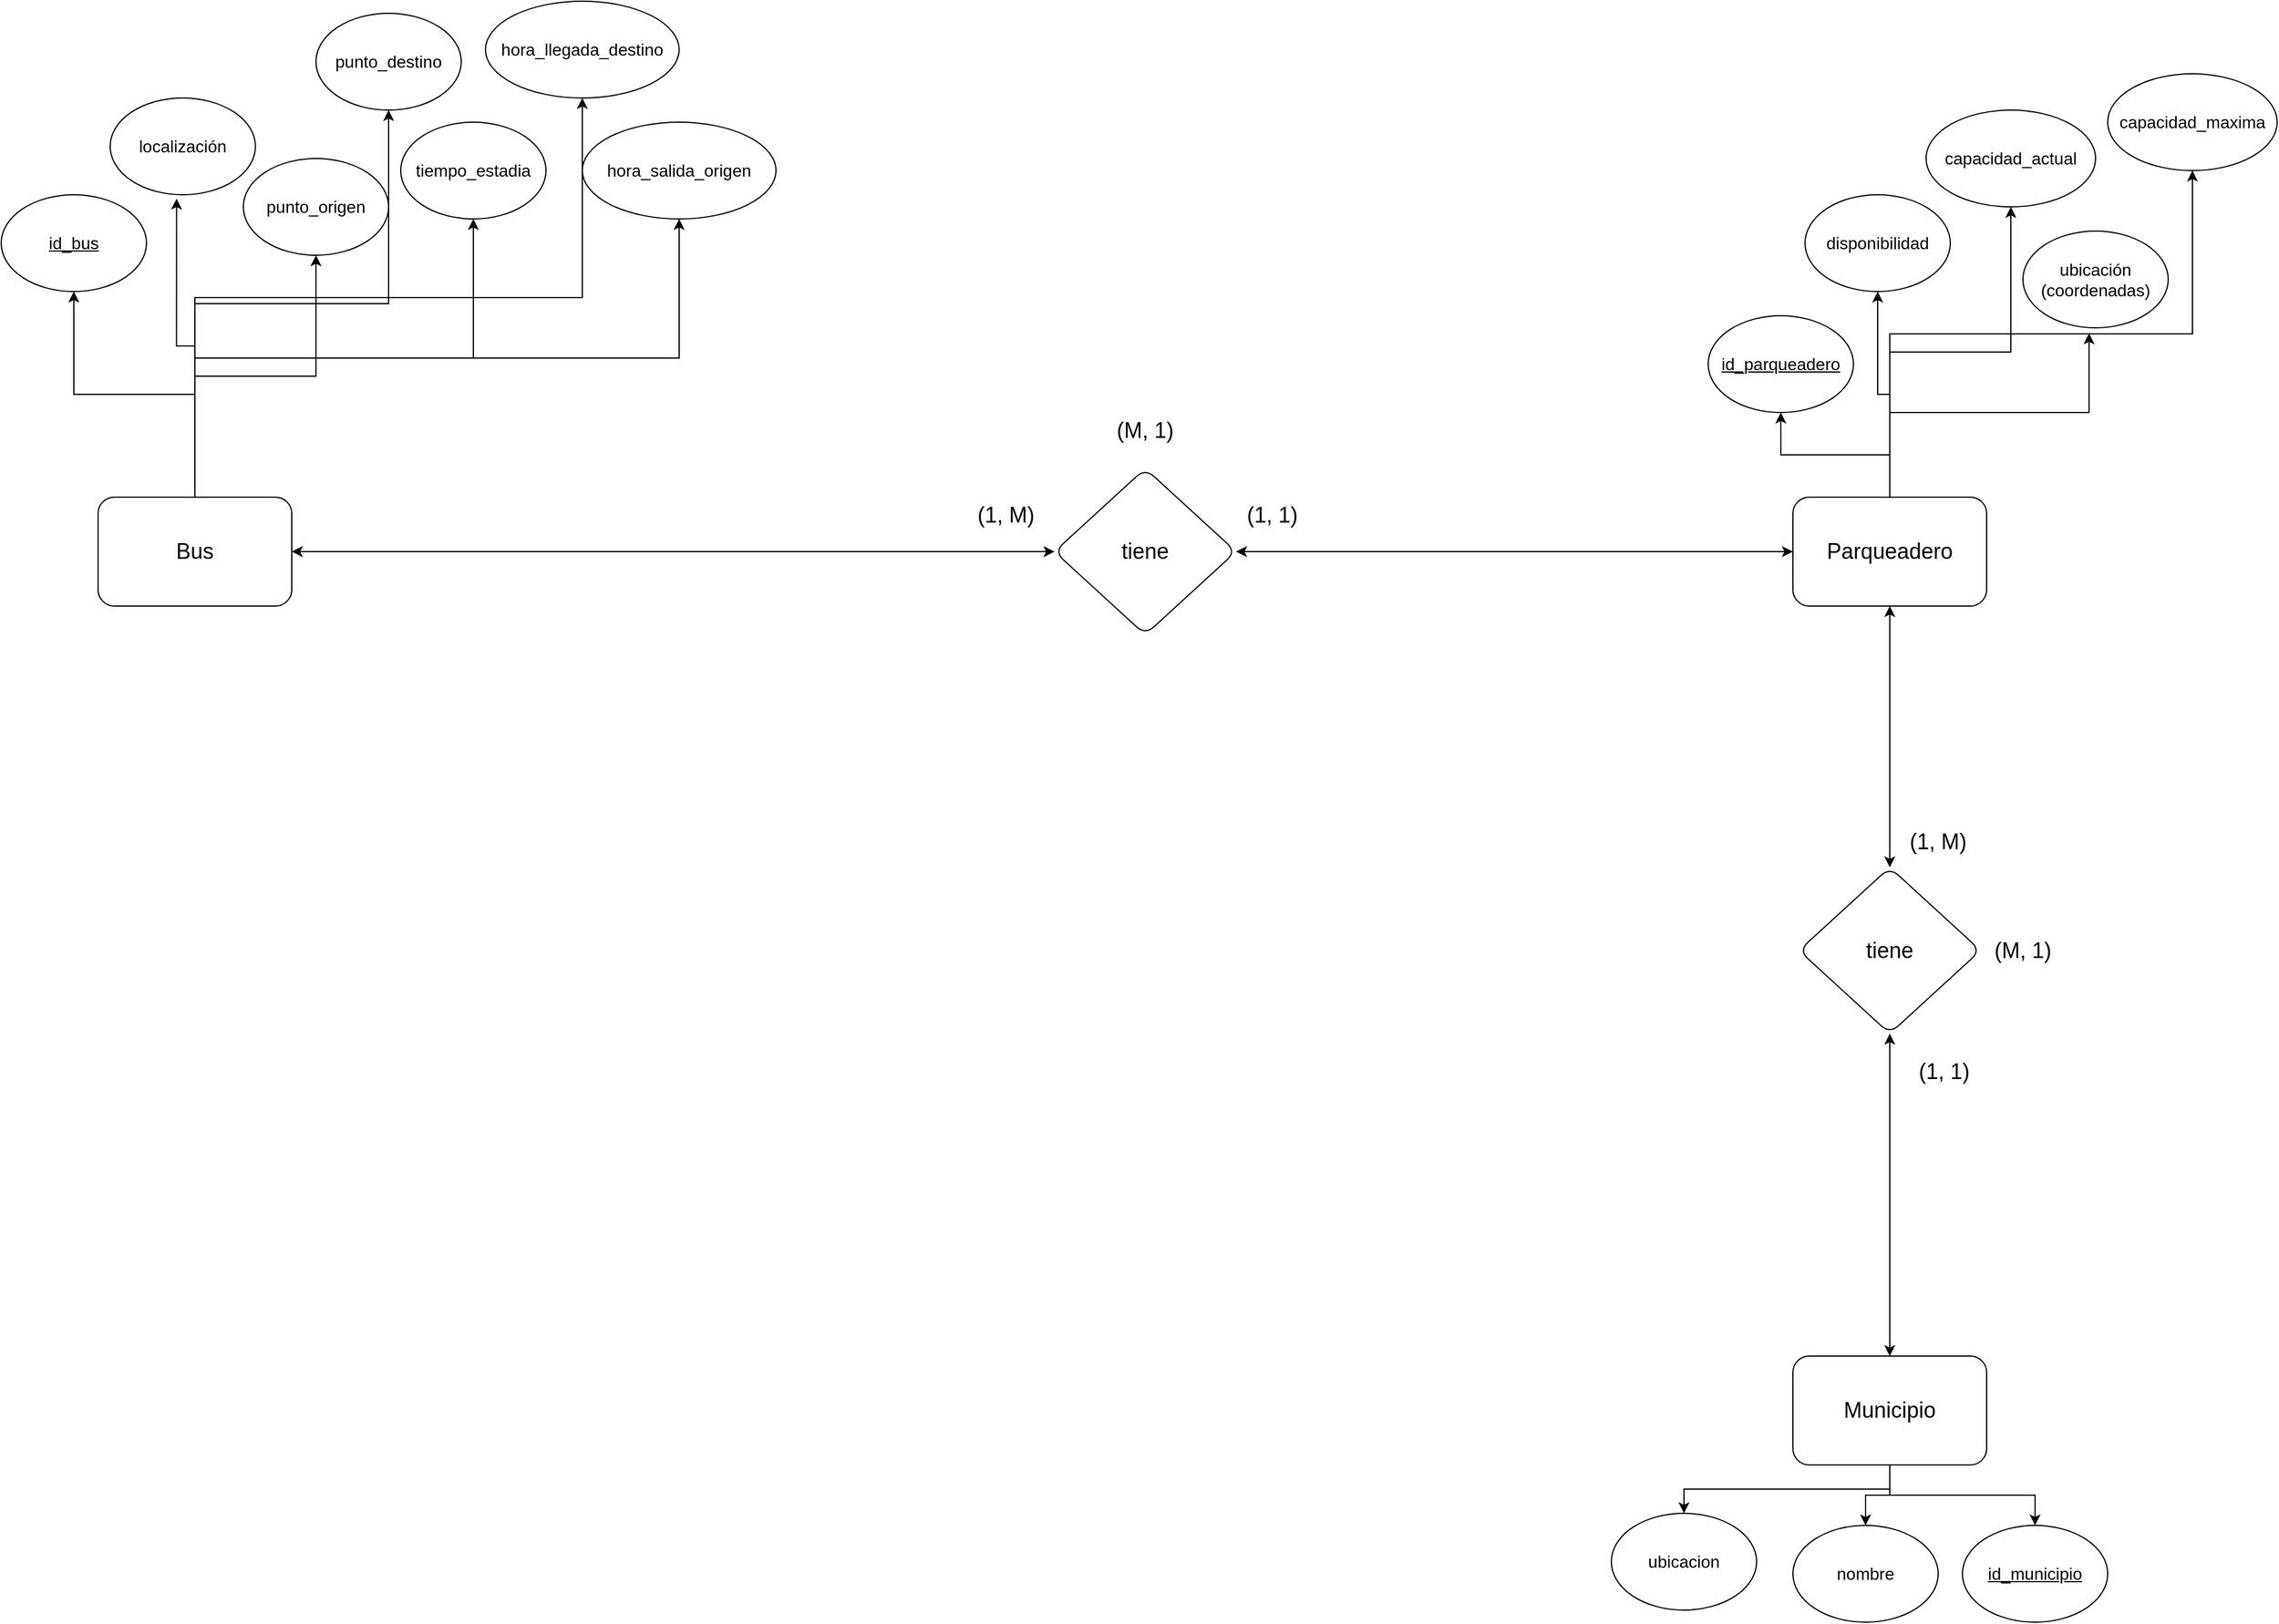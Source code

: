 <mxfile version="22.0.4" type="device" pages="4">
  <diagram name="Modelo Entidad Relacion" id="H5UBxe7YGN-URikZzslH">
    <mxGraphModel dx="1393" dy="2004" grid="1" gridSize="10" guides="1" tooltips="1" connect="1" arrows="1" fold="1" page="1" pageScale="1" pageWidth="827" pageHeight="1169" math="0" shadow="0">
      <root>
        <mxCell id="0" />
        <mxCell id="1" parent="0" />
        <mxCell id="_swcr8AUMg8byFnct4tK-3" style="edgeStyle=orthogonalEdgeStyle;rounded=0;orthogonalLoop=1;jettySize=auto;html=1;entryX=0.5;entryY=1;entryDx=0;entryDy=0;" parent="1" source="_swcr8AUMg8byFnct4tK-1" target="_swcr8AUMg8byFnct4tK-2" edge="1">
          <mxGeometry relative="1" as="geometry" />
        </mxCell>
        <mxCell id="_swcr8AUMg8byFnct4tK-13" style="edgeStyle=orthogonalEdgeStyle;rounded=0;orthogonalLoop=1;jettySize=auto;html=1;entryX=0.5;entryY=1;entryDx=0;entryDy=0;" parent="1" source="_swcr8AUMg8byFnct4tK-1" target="_swcr8AUMg8byFnct4tK-7" edge="1">
          <mxGeometry relative="1" as="geometry" />
        </mxCell>
        <mxCell id="_swcr8AUMg8byFnct4tK-14" style="edgeStyle=orthogonalEdgeStyle;rounded=0;orthogonalLoop=1;jettySize=auto;html=1;entryX=0.5;entryY=1;entryDx=0;entryDy=0;exitX=0.5;exitY=0;exitDx=0;exitDy=0;" parent="1" source="_swcr8AUMg8byFnct4tK-1" target="_swcr8AUMg8byFnct4tK-9" edge="1">
          <mxGeometry relative="1" as="geometry" />
        </mxCell>
        <mxCell id="_swcr8AUMg8byFnct4tK-18" style="edgeStyle=orthogonalEdgeStyle;rounded=0;orthogonalLoop=1;jettySize=auto;html=1;entryX=0.5;entryY=1;entryDx=0;entryDy=0;exitX=0.5;exitY=0;exitDx=0;exitDy=0;" parent="1" source="_swcr8AUMg8byFnct4tK-1" target="_swcr8AUMg8byFnct4tK-12" edge="1">
          <mxGeometry relative="1" as="geometry" />
        </mxCell>
        <mxCell id="_swcr8AUMg8byFnct4tK-19" style="edgeStyle=orthogonalEdgeStyle;rounded=0;orthogonalLoop=1;jettySize=auto;html=1;entryX=0.5;entryY=1;entryDx=0;entryDy=0;exitX=0.5;exitY=0;exitDx=0;exitDy=0;" parent="1" source="_swcr8AUMg8byFnct4tK-1" target="_swcr8AUMg8byFnct4tK-11" edge="1">
          <mxGeometry relative="1" as="geometry" />
        </mxCell>
        <mxCell id="_swcr8AUMg8byFnct4tK-20" style="edgeStyle=orthogonalEdgeStyle;rounded=0;orthogonalLoop=1;jettySize=auto;html=1;entryX=0.5;entryY=1;entryDx=0;entryDy=0;exitX=0.5;exitY=0;exitDx=0;exitDy=0;" parent="1" source="_swcr8AUMg8byFnct4tK-1" target="_swcr8AUMg8byFnct4tK-10" edge="1">
          <mxGeometry relative="1" as="geometry" />
        </mxCell>
        <mxCell id="_swcr8AUMg8byFnct4tK-22" value="" style="edgeStyle=orthogonalEdgeStyle;rounded=0;orthogonalLoop=1;jettySize=auto;html=1;startArrow=classic;startFill=1;" parent="1" source="_swcr8AUMg8byFnct4tK-1" target="_swcr8AUMg8byFnct4tK-21" edge="1">
          <mxGeometry relative="1" as="geometry" />
        </mxCell>
        <mxCell id="_swcr8AUMg8byFnct4tK-1" value="&lt;font style=&quot;font-size: 18px;&quot;&gt;Bus&lt;/font&gt;" style="rounded=1;whiteSpace=wrap;html=1;" parent="1" vertex="1">
          <mxGeometry x="80" y="210" width="160" height="90" as="geometry" />
        </mxCell>
        <mxCell id="_swcr8AUMg8byFnct4tK-2" value="&lt;font style=&quot;font-size: 14px;&quot;&gt;&lt;u&gt;id_bus&lt;/u&gt;&lt;/font&gt;" style="ellipse;whiteSpace=wrap;html=1;" parent="1" vertex="1">
          <mxGeometry y="-40" width="120" height="80" as="geometry" />
        </mxCell>
        <mxCell id="_swcr8AUMg8byFnct4tK-4" value="&lt;font style=&quot;font-size: 14px;&quot;&gt;localización&lt;/font&gt;" style="ellipse;whiteSpace=wrap;html=1;" parent="1" vertex="1">
          <mxGeometry x="90" y="-120" width="120" height="80" as="geometry" />
        </mxCell>
        <mxCell id="_swcr8AUMg8byFnct4tK-5" style="edgeStyle=orthogonalEdgeStyle;rounded=0;orthogonalLoop=1;jettySize=auto;html=1;entryX=0.457;entryY=1.04;entryDx=0;entryDy=0;entryPerimeter=0;" parent="1" source="_swcr8AUMg8byFnct4tK-1" target="_swcr8AUMg8byFnct4tK-4" edge="1">
          <mxGeometry relative="1" as="geometry" />
        </mxCell>
        <mxCell id="_swcr8AUMg8byFnct4tK-7" value="&lt;font style=&quot;font-size: 14px;&quot;&gt;punto_origen&lt;/font&gt;" style="ellipse;whiteSpace=wrap;html=1;" parent="1" vertex="1">
          <mxGeometry x="200" y="-70" width="120" height="80" as="geometry" />
        </mxCell>
        <mxCell id="_swcr8AUMg8byFnct4tK-9" value="&lt;font style=&quot;font-size: 14px;&quot;&gt;punto_destino&lt;/font&gt;" style="ellipse;whiteSpace=wrap;html=1;" parent="1" vertex="1">
          <mxGeometry x="260" y="-190" width="120" height="80" as="geometry" />
        </mxCell>
        <mxCell id="_swcr8AUMg8byFnct4tK-10" value="&lt;font style=&quot;font-size: 14px;&quot;&gt;hora_salida_origen&lt;/font&gt;" style="ellipse;whiteSpace=wrap;html=1;" parent="1" vertex="1">
          <mxGeometry x="480" y="-100" width="160" height="80" as="geometry" />
        </mxCell>
        <mxCell id="_swcr8AUMg8byFnct4tK-11" value="&lt;font style=&quot;font-size: 14px;&quot;&gt;hora_llegada_destino&lt;/font&gt;" style="ellipse;whiteSpace=wrap;html=1;" parent="1" vertex="1">
          <mxGeometry x="400" y="-200" width="160" height="80" as="geometry" />
        </mxCell>
        <mxCell id="_swcr8AUMg8byFnct4tK-12" value="&lt;font style=&quot;font-size: 14px;&quot;&gt;tiempo_estadia&lt;/font&gt;" style="ellipse;whiteSpace=wrap;html=1;" parent="1" vertex="1">
          <mxGeometry x="330" y="-100" width="120" height="80" as="geometry" />
        </mxCell>
        <mxCell id="_swcr8AUMg8byFnct4tK-21" value="&lt;font style=&quot;font-size: 18px;&quot;&gt;tiene&lt;/font&gt;" style="rhombus;whiteSpace=wrap;html=1;rounded=1;" parent="1" vertex="1">
          <mxGeometry x="870" y="186.25" width="150" height="137.5" as="geometry" />
        </mxCell>
        <mxCell id="_swcr8AUMg8byFnct4tK-28" style="edgeStyle=orthogonalEdgeStyle;rounded=0;orthogonalLoop=1;jettySize=auto;html=1;entryX=1;entryY=0.5;entryDx=0;entryDy=0;startArrow=classic;startFill=1;" parent="1" source="_swcr8AUMg8byFnct4tK-27" target="_swcr8AUMg8byFnct4tK-21" edge="1">
          <mxGeometry relative="1" as="geometry" />
        </mxCell>
        <mxCell id="_swcr8AUMg8byFnct4tK-38" style="edgeStyle=orthogonalEdgeStyle;rounded=0;orthogonalLoop=1;jettySize=auto;html=1;entryX=0.5;entryY=1;entryDx=0;entryDy=0;" parent="1" source="_swcr8AUMg8byFnct4tK-27" target="_swcr8AUMg8byFnct4tK-32" edge="1">
          <mxGeometry relative="1" as="geometry" />
        </mxCell>
        <mxCell id="_swcr8AUMg8byFnct4tK-39" style="edgeStyle=orthogonalEdgeStyle;rounded=0;orthogonalLoop=1;jettySize=auto;html=1;entryX=0.5;entryY=1;entryDx=0;entryDy=0;" parent="1" source="_swcr8AUMg8byFnct4tK-27" target="_swcr8AUMg8byFnct4tK-34" edge="1">
          <mxGeometry relative="1" as="geometry" />
        </mxCell>
        <mxCell id="_swcr8AUMg8byFnct4tK-41" style="edgeStyle=orthogonalEdgeStyle;rounded=0;orthogonalLoop=1;jettySize=auto;html=1;entryX=0.5;entryY=1;entryDx=0;entryDy=0;" parent="1" source="_swcr8AUMg8byFnct4tK-27" target="_swcr8AUMg8byFnct4tK-37" edge="1">
          <mxGeometry relative="1" as="geometry" />
        </mxCell>
        <mxCell id="_swcr8AUMg8byFnct4tK-42" style="edgeStyle=orthogonalEdgeStyle;rounded=0;orthogonalLoop=1;jettySize=auto;html=1;entryX=0.5;entryY=1;entryDx=0;entryDy=0;exitX=0.5;exitY=0;exitDx=0;exitDy=0;" parent="1" source="_swcr8AUMg8byFnct4tK-27" target="_swcr8AUMg8byFnct4tK-36" edge="1">
          <mxGeometry relative="1" as="geometry" />
        </mxCell>
        <mxCell id="_swcr8AUMg8byFnct4tK-51" style="edgeStyle=orthogonalEdgeStyle;rounded=0;orthogonalLoop=1;jettySize=auto;html=1;entryX=0.5;entryY=0;entryDx=0;entryDy=0;startArrow=classic;startFill=1;" parent="1" source="_swcr8AUMg8byFnct4tK-27" target="_swcr8AUMg8byFnct4tK-50" edge="1">
          <mxGeometry relative="1" as="geometry" />
        </mxCell>
        <mxCell id="_swcr8AUMg8byFnct4tK-27" value="&lt;font style=&quot;font-size: 18px;&quot;&gt;Parqueadero&lt;/font&gt;" style="rounded=1;whiteSpace=wrap;html=1;" parent="1" vertex="1">
          <mxGeometry x="1480" y="210" width="160" height="90" as="geometry" />
        </mxCell>
        <mxCell id="_swcr8AUMg8byFnct4tK-29" value="&lt;span style=&quot;font-size: 18px;&quot;&gt;(M, 1)&lt;/span&gt;" style="text;html=1;strokeColor=none;fillColor=none;align=center;verticalAlign=middle;whiteSpace=wrap;rounded=0;" parent="1" vertex="1">
          <mxGeometry x="915" y="140" width="60" height="30" as="geometry" />
        </mxCell>
        <mxCell id="_swcr8AUMg8byFnct4tK-30" value="&lt;span style=&quot;font-size: 18px;&quot;&gt;(1, M)&lt;/span&gt;" style="text;html=1;strokeColor=none;fillColor=none;align=center;verticalAlign=middle;whiteSpace=wrap;rounded=0;" parent="1" vertex="1">
          <mxGeometry x="800" y="210" width="60" height="30" as="geometry" />
        </mxCell>
        <mxCell id="_swcr8AUMg8byFnct4tK-31" value="&lt;font style=&quot;font-size: 18px;&quot;&gt;(1, 1)&lt;/font&gt;" style="text;html=1;strokeColor=none;fillColor=none;align=center;verticalAlign=middle;whiteSpace=wrap;rounded=0;" parent="1" vertex="1">
          <mxGeometry x="1020" y="210" width="60" height="30" as="geometry" />
        </mxCell>
        <mxCell id="_swcr8AUMg8byFnct4tK-32" value="&lt;font style=&quot;font-size: 14px;&quot;&gt;&lt;u&gt;id_parqueadero&lt;/u&gt;&lt;/font&gt;" style="ellipse;whiteSpace=wrap;html=1;" parent="1" vertex="1">
          <mxGeometry x="1410" y="60" width="120" height="80" as="geometry" />
        </mxCell>
        <mxCell id="_swcr8AUMg8byFnct4tK-33" value="&lt;font style=&quot;font-size: 14px;&quot;&gt;ubicación (coordenadas)&lt;/font&gt;" style="ellipse;whiteSpace=wrap;html=1;" parent="1" vertex="1">
          <mxGeometry x="1670" y="-10" width="120" height="80" as="geometry" />
        </mxCell>
        <mxCell id="_swcr8AUMg8byFnct4tK-34" value="&lt;font style=&quot;font-size: 14px;&quot;&gt;disponibilidad&lt;/font&gt;" style="ellipse;whiteSpace=wrap;html=1;" parent="1" vertex="1">
          <mxGeometry x="1490" y="-40" width="120" height="80" as="geometry" />
        </mxCell>
        <mxCell id="_swcr8AUMg8byFnct4tK-36" value="&lt;font style=&quot;font-size: 14px;&quot;&gt;capacidad_maxima&lt;/font&gt;" style="ellipse;whiteSpace=wrap;html=1;" parent="1" vertex="1">
          <mxGeometry x="1740" y="-140" width="140" height="80" as="geometry" />
        </mxCell>
        <mxCell id="_swcr8AUMg8byFnct4tK-37" value="&lt;font style=&quot;font-size: 14px;&quot;&gt;capacidad_actual&lt;/font&gt;" style="ellipse;whiteSpace=wrap;html=1;" parent="1" vertex="1">
          <mxGeometry x="1590" y="-110" width="140" height="80" as="geometry" />
        </mxCell>
        <mxCell id="_swcr8AUMg8byFnct4tK-40" style="edgeStyle=orthogonalEdgeStyle;rounded=0;orthogonalLoop=1;jettySize=auto;html=1;entryX=0.455;entryY=1.057;entryDx=0;entryDy=0;entryPerimeter=0;exitX=0.5;exitY=0;exitDx=0;exitDy=0;" parent="1" source="_swcr8AUMg8byFnct4tK-27" target="_swcr8AUMg8byFnct4tK-33" edge="1">
          <mxGeometry relative="1" as="geometry" />
        </mxCell>
        <mxCell id="_swcr8AUMg8byFnct4tK-56" style="edgeStyle=orthogonalEdgeStyle;rounded=0;orthogonalLoop=1;jettySize=auto;html=1;entryX=0.5;entryY=0;entryDx=0;entryDy=0;" parent="1" source="_swcr8AUMg8byFnct4tK-49" target="_swcr8AUMg8byFnct4tK-55" edge="1">
          <mxGeometry relative="1" as="geometry" />
        </mxCell>
        <mxCell id="_swcr8AUMg8byFnct4tK-58" style="edgeStyle=orthogonalEdgeStyle;rounded=0;orthogonalLoop=1;jettySize=auto;html=1;entryX=0.5;entryY=0;entryDx=0;entryDy=0;" parent="1" source="_swcr8AUMg8byFnct4tK-49" target="_swcr8AUMg8byFnct4tK-57" edge="1">
          <mxGeometry relative="1" as="geometry" />
        </mxCell>
        <mxCell id="q8tDGhGdIrHulRbVFdPt-18" style="edgeStyle=orthogonalEdgeStyle;rounded=0;orthogonalLoop=1;jettySize=auto;html=1;entryX=0.5;entryY=0;entryDx=0;entryDy=0;exitX=0.5;exitY=1;exitDx=0;exitDy=0;" parent="1" source="_swcr8AUMg8byFnct4tK-49" target="q8tDGhGdIrHulRbVFdPt-17" edge="1">
          <mxGeometry relative="1" as="geometry" />
        </mxCell>
        <mxCell id="_swcr8AUMg8byFnct4tK-49" value="&lt;font style=&quot;font-size: 18px;&quot;&gt;Municipio&lt;/font&gt;" style="rounded=1;whiteSpace=wrap;html=1;" parent="1" vertex="1">
          <mxGeometry x="1480" y="920" width="160" height="90" as="geometry" />
        </mxCell>
        <mxCell id="_swcr8AUMg8byFnct4tK-52" style="edgeStyle=orthogonalEdgeStyle;rounded=0;orthogonalLoop=1;jettySize=auto;html=1;entryX=0.5;entryY=0;entryDx=0;entryDy=0;startArrow=classic;startFill=1;" parent="1" source="_swcr8AUMg8byFnct4tK-50" target="_swcr8AUMg8byFnct4tK-49" edge="1">
          <mxGeometry relative="1" as="geometry" />
        </mxCell>
        <mxCell id="_swcr8AUMg8byFnct4tK-50" value="&lt;font style=&quot;font-size: 18px;&quot;&gt;tiene&lt;/font&gt;" style="rhombus;whiteSpace=wrap;html=1;rounded=1;" parent="1" vertex="1">
          <mxGeometry x="1485" y="516" width="150" height="137.5" as="geometry" />
        </mxCell>
        <mxCell id="_swcr8AUMg8byFnct4tK-55" value="&lt;font style=&quot;font-size: 14px;&quot;&gt;&lt;u&gt;id_municipio&lt;/u&gt;&lt;/font&gt;" style="ellipse;whiteSpace=wrap;html=1;" parent="1" vertex="1">
          <mxGeometry x="1620" y="1060" width="120" height="80" as="geometry" />
        </mxCell>
        <mxCell id="_swcr8AUMg8byFnct4tK-57" value="&lt;font style=&quot;font-size: 14px;&quot;&gt;nombre&lt;/font&gt;" style="ellipse;whiteSpace=wrap;html=1;" parent="1" vertex="1">
          <mxGeometry x="1480" y="1060" width="120" height="80" as="geometry" />
        </mxCell>
        <mxCell id="_swcr8AUMg8byFnct4tK-59" value="&lt;font style=&quot;font-size: 18px;&quot;&gt;(1, 1)&lt;/font&gt;" style="text;html=1;strokeColor=none;fillColor=none;align=center;verticalAlign=middle;whiteSpace=wrap;rounded=0;" parent="1" vertex="1">
          <mxGeometry x="1575" y="670" width="60" height="30" as="geometry" />
        </mxCell>
        <mxCell id="_swcr8AUMg8byFnct4tK-60" value="&lt;span style=&quot;font-size: 18px;&quot;&gt;(1, M)&lt;/span&gt;" style="text;html=1;strokeColor=none;fillColor=none;align=center;verticalAlign=middle;whiteSpace=wrap;rounded=0;" parent="1" vertex="1">
          <mxGeometry x="1570" y="480" width="60" height="30" as="geometry" />
        </mxCell>
        <mxCell id="_swcr8AUMg8byFnct4tK-61" value="&lt;font style=&quot;font-size: 18px;&quot;&gt;(M, 1)&lt;/font&gt;" style="text;html=1;strokeColor=none;fillColor=none;align=center;verticalAlign=middle;whiteSpace=wrap;rounded=0;" parent="1" vertex="1">
          <mxGeometry x="1640" y="569.75" width="60" height="30" as="geometry" />
        </mxCell>
        <mxCell id="q8tDGhGdIrHulRbVFdPt-17" value="&lt;font style=&quot;font-size: 14px;&quot;&gt;ubicacion&lt;/font&gt;" style="ellipse;whiteSpace=wrap;html=1;" parent="1" vertex="1">
          <mxGeometry x="1330" y="1050" width="120" height="80" as="geometry" />
        </mxCell>
      </root>
    </mxGraphModel>
  </diagram>
  <diagram id="I756tF2Zhr4H22G8heF6" name="Modelo Relacional">
    <mxGraphModel dx="961" dy="576" grid="1" gridSize="10" guides="1" tooltips="1" connect="1" arrows="1" fold="1" page="1" pageScale="1" pageWidth="827" pageHeight="1169" math="0" shadow="0">
      <root>
        <mxCell id="0" />
        <mxCell id="1" parent="0" />
        <mxCell id="GW9d8WbmMIbhXTd7KNXK-1" value="Buses" style="shape=table;startSize=30;container=1;collapsible=1;childLayout=tableLayout;fixedRows=1;rowLines=0;fontStyle=1;align=center;resizeLast=1;html=1;whiteSpace=wrap;" parent="1" vertex="1">
          <mxGeometry x="20" y="160" width="190" height="270" as="geometry" />
        </mxCell>
        <mxCell id="GW9d8WbmMIbhXTd7KNXK-2" value="" style="shape=tableRow;horizontal=0;startSize=0;swimlaneHead=0;swimlaneBody=0;fillColor=none;collapsible=0;dropTarget=0;points=[[0,0.5],[1,0.5]];portConstraint=eastwest;top=0;left=0;right=0;bottom=0;html=1;" parent="GW9d8WbmMIbhXTd7KNXK-1" vertex="1">
          <mxGeometry y="30" width="190" height="30" as="geometry" />
        </mxCell>
        <mxCell id="GW9d8WbmMIbhXTd7KNXK-3" value="PK" style="shape=partialRectangle;connectable=0;fillColor=none;top=0;left=0;bottom=0;right=0;fontStyle=1;overflow=hidden;html=1;whiteSpace=wrap;" parent="GW9d8WbmMIbhXTd7KNXK-2" vertex="1">
          <mxGeometry width="60" height="30" as="geometry">
            <mxRectangle width="60" height="30" as="alternateBounds" />
          </mxGeometry>
        </mxCell>
        <mxCell id="GW9d8WbmMIbhXTd7KNXK-4" value="id" style="shape=partialRectangle;connectable=0;fillColor=none;top=0;left=0;bottom=0;right=0;align=left;spacingLeft=6;fontStyle=5;overflow=hidden;html=1;whiteSpace=wrap;" parent="GW9d8WbmMIbhXTd7KNXK-2" vertex="1">
          <mxGeometry x="60" width="130" height="30" as="geometry">
            <mxRectangle width="130" height="30" as="alternateBounds" />
          </mxGeometry>
        </mxCell>
        <mxCell id="UVQoE3mPwQgY5Jd-G4GD-1" value="" style="shape=tableRow;horizontal=0;startSize=0;swimlaneHead=0;swimlaneBody=0;fillColor=none;collapsible=0;dropTarget=0;points=[[0,0.5],[1,0.5]];portConstraint=eastwest;top=0;left=0;right=0;bottom=1;html=1;" parent="GW9d8WbmMIbhXTd7KNXK-1" vertex="1">
          <mxGeometry y="60" width="190" height="30" as="geometry" />
        </mxCell>
        <mxCell id="UVQoE3mPwQgY5Jd-G4GD-2" value="FK" style="shape=partialRectangle;connectable=0;fillColor=none;top=0;left=0;bottom=0;right=0;fontStyle=1;overflow=hidden;html=1;whiteSpace=wrap;" parent="UVQoE3mPwQgY5Jd-G4GD-1" vertex="1">
          <mxGeometry width="60" height="30" as="geometry">
            <mxRectangle width="60" height="30" as="alternateBounds" />
          </mxGeometry>
        </mxCell>
        <mxCell id="UVQoE3mPwQgY5Jd-G4GD-3" value="id_parqueadero" style="shape=partialRectangle;connectable=0;fillColor=none;top=0;left=0;bottom=0;right=0;align=left;spacingLeft=6;fontStyle=5;overflow=hidden;html=1;whiteSpace=wrap;" parent="UVQoE3mPwQgY5Jd-G4GD-1" vertex="1">
          <mxGeometry x="60" width="130" height="30" as="geometry">
            <mxRectangle width="130" height="30" as="alternateBounds" />
          </mxGeometry>
        </mxCell>
        <mxCell id="UVQoE3mPwQgY5Jd-G4GD-4" value="" style="shape=tableRow;horizontal=0;startSize=0;swimlaneHead=0;swimlaneBody=0;fillColor=none;collapsible=0;dropTarget=0;points=[[0,0.5],[1,0.5]];portConstraint=eastwest;top=0;left=0;right=0;bottom=1;html=1;" parent="GW9d8WbmMIbhXTd7KNXK-1" vertex="1">
          <mxGeometry y="90" width="190" height="30" as="geometry" />
        </mxCell>
        <mxCell id="UVQoE3mPwQgY5Jd-G4GD-5" value="FK" style="shape=partialRectangle;connectable=0;fillColor=none;top=0;left=0;bottom=0;right=0;fontStyle=1;overflow=hidden;html=1;whiteSpace=wrap;" parent="UVQoE3mPwQgY5Jd-G4GD-4" vertex="1">
          <mxGeometry width="60" height="30" as="geometry">
            <mxRectangle width="60" height="30" as="alternateBounds" />
          </mxGeometry>
        </mxCell>
        <mxCell id="UVQoE3mPwQgY5Jd-G4GD-6" value="id_punto_origen" style="shape=partialRectangle;connectable=0;fillColor=none;top=0;left=0;bottom=0;right=0;align=left;spacingLeft=6;fontStyle=5;overflow=hidden;html=1;whiteSpace=wrap;" parent="UVQoE3mPwQgY5Jd-G4GD-4" vertex="1">
          <mxGeometry x="60" width="130" height="30" as="geometry">
            <mxRectangle width="130" height="30" as="alternateBounds" />
          </mxGeometry>
        </mxCell>
        <mxCell id="GW9d8WbmMIbhXTd7KNXK-5" value="" style="shape=tableRow;horizontal=0;startSize=0;swimlaneHead=0;swimlaneBody=0;fillColor=none;collapsible=0;dropTarget=0;points=[[0,0.5],[1,0.5]];portConstraint=eastwest;top=0;left=0;right=0;bottom=1;html=1;" parent="GW9d8WbmMIbhXTd7KNXK-1" vertex="1">
          <mxGeometry y="120" width="190" height="30" as="geometry" />
        </mxCell>
        <mxCell id="GW9d8WbmMIbhXTd7KNXK-6" value="FK" style="shape=partialRectangle;connectable=0;fillColor=none;top=0;left=0;bottom=0;right=0;fontStyle=1;overflow=hidden;html=1;whiteSpace=wrap;" parent="GW9d8WbmMIbhXTd7KNXK-5" vertex="1">
          <mxGeometry width="60" height="30" as="geometry">
            <mxRectangle width="60" height="30" as="alternateBounds" />
          </mxGeometry>
        </mxCell>
        <mxCell id="GW9d8WbmMIbhXTd7KNXK-7" value="id_punto_destino" style="shape=partialRectangle;connectable=0;fillColor=none;top=0;left=0;bottom=0;right=0;align=left;spacingLeft=6;fontStyle=5;overflow=hidden;html=1;whiteSpace=wrap;" parent="GW9d8WbmMIbhXTd7KNXK-5" vertex="1">
          <mxGeometry x="60" width="130" height="30" as="geometry">
            <mxRectangle width="130" height="30" as="alternateBounds" />
          </mxGeometry>
        </mxCell>
        <mxCell id="GW9d8WbmMIbhXTd7KNXK-8" value="" style="shape=tableRow;horizontal=0;startSize=0;swimlaneHead=0;swimlaneBody=0;fillColor=none;collapsible=0;dropTarget=0;points=[[0,0.5],[1,0.5]];portConstraint=eastwest;top=0;left=0;right=0;bottom=0;html=1;" parent="GW9d8WbmMIbhXTd7KNXK-1" vertex="1">
          <mxGeometry y="150" width="190" height="30" as="geometry" />
        </mxCell>
        <mxCell id="GW9d8WbmMIbhXTd7KNXK-9" value="" style="shape=partialRectangle;connectable=0;fillColor=none;top=0;left=0;bottom=0;right=0;editable=1;overflow=hidden;html=1;whiteSpace=wrap;" parent="GW9d8WbmMIbhXTd7KNXK-8" vertex="1">
          <mxGeometry width="60" height="30" as="geometry">
            <mxRectangle width="60" height="30" as="alternateBounds" />
          </mxGeometry>
        </mxCell>
        <mxCell id="GW9d8WbmMIbhXTd7KNXK-10" value="localizacion" style="shape=partialRectangle;connectable=0;fillColor=none;top=0;left=0;bottom=0;right=0;align=left;spacingLeft=6;overflow=hidden;html=1;whiteSpace=wrap;" parent="GW9d8WbmMIbhXTd7KNXK-8" vertex="1">
          <mxGeometry x="60" width="130" height="30" as="geometry">
            <mxRectangle width="130" height="30" as="alternateBounds" />
          </mxGeometry>
        </mxCell>
        <mxCell id="h7s3oQUeqRUJbgRFmDc6-1" value="" style="shape=tableRow;horizontal=0;startSize=0;swimlaneHead=0;swimlaneBody=0;fillColor=none;collapsible=0;dropTarget=0;points=[[0,0.5],[1,0.5]];portConstraint=eastwest;top=0;left=0;right=0;bottom=0;html=1;" parent="GW9d8WbmMIbhXTd7KNXK-1" vertex="1">
          <mxGeometry y="180" width="190" height="30" as="geometry" />
        </mxCell>
        <mxCell id="h7s3oQUeqRUJbgRFmDc6-2" value="" style="shape=partialRectangle;connectable=0;fillColor=none;top=0;left=0;bottom=0;right=0;editable=1;overflow=hidden;html=1;whiteSpace=wrap;" parent="h7s3oQUeqRUJbgRFmDc6-1" vertex="1">
          <mxGeometry width="60" height="30" as="geometry">
            <mxRectangle width="60" height="30" as="alternateBounds" />
          </mxGeometry>
        </mxCell>
        <mxCell id="h7s3oQUeqRUJbgRFmDc6-3" value="tiempo_estadia" style="shape=partialRectangle;connectable=0;fillColor=none;top=0;left=0;bottom=0;right=0;align=left;spacingLeft=6;overflow=hidden;html=1;whiteSpace=wrap;" parent="h7s3oQUeqRUJbgRFmDc6-1" vertex="1">
          <mxGeometry x="60" width="130" height="30" as="geometry">
            <mxRectangle width="130" height="30" as="alternateBounds" />
          </mxGeometry>
        </mxCell>
        <mxCell id="VkiDQhCDC_t6oIrdq1ot-1" value="" style="shape=tableRow;horizontal=0;startSize=0;swimlaneHead=0;swimlaneBody=0;fillColor=none;collapsible=0;dropTarget=0;points=[[0,0.5],[1,0.5]];portConstraint=eastwest;top=0;left=0;right=0;bottom=0;html=1;" parent="GW9d8WbmMIbhXTd7KNXK-1" vertex="1">
          <mxGeometry y="210" width="190" height="30" as="geometry" />
        </mxCell>
        <mxCell id="VkiDQhCDC_t6oIrdq1ot-2" value="" style="shape=partialRectangle;connectable=0;fillColor=none;top=0;left=0;bottom=0;right=0;editable=1;overflow=hidden;html=1;whiteSpace=wrap;" parent="VkiDQhCDC_t6oIrdq1ot-1" vertex="1">
          <mxGeometry width="60" height="30" as="geometry">
            <mxRectangle width="60" height="30" as="alternateBounds" />
          </mxGeometry>
        </mxCell>
        <mxCell id="VkiDQhCDC_t6oIrdq1ot-3" value="hora_salida_origen" style="shape=partialRectangle;connectable=0;fillColor=none;top=0;left=0;bottom=0;right=0;align=left;spacingLeft=6;overflow=hidden;html=1;whiteSpace=wrap;" parent="VkiDQhCDC_t6oIrdq1ot-1" vertex="1">
          <mxGeometry x="60" width="130" height="30" as="geometry">
            <mxRectangle width="130" height="30" as="alternateBounds" />
          </mxGeometry>
        </mxCell>
        <mxCell id="oJllXgr0rdNke-z2olIf-1" value="" style="shape=tableRow;horizontal=0;startSize=0;swimlaneHead=0;swimlaneBody=0;fillColor=none;collapsible=0;dropTarget=0;points=[[0,0.5],[1,0.5]];portConstraint=eastwest;top=0;left=0;right=0;bottom=0;html=1;" parent="GW9d8WbmMIbhXTd7KNXK-1" vertex="1">
          <mxGeometry y="240" width="190" height="30" as="geometry" />
        </mxCell>
        <mxCell id="oJllXgr0rdNke-z2olIf-2" value="" style="shape=partialRectangle;connectable=0;fillColor=none;top=0;left=0;bottom=0;right=0;editable=1;overflow=hidden;html=1;whiteSpace=wrap;" parent="oJllXgr0rdNke-z2olIf-1" vertex="1">
          <mxGeometry width="60" height="30" as="geometry">
            <mxRectangle width="60" height="30" as="alternateBounds" />
          </mxGeometry>
        </mxCell>
        <mxCell id="oJllXgr0rdNke-z2olIf-3" value="hora_llegada_destino" style="shape=partialRectangle;connectable=0;fillColor=none;top=0;left=0;bottom=0;right=0;align=left;spacingLeft=6;overflow=hidden;html=1;whiteSpace=wrap;" parent="oJllXgr0rdNke-z2olIf-1" vertex="1">
          <mxGeometry x="60" width="130" height="30" as="geometry">
            <mxRectangle width="130" height="30" as="alternateBounds" />
          </mxGeometry>
        </mxCell>
        <mxCell id="oJllXgr0rdNke-z2olIf-32" value="Parqueaderos" style="shape=table;startSize=30;container=1;collapsible=1;childLayout=tableLayout;fixedRows=1;rowLines=0;fontStyle=1;align=center;resizeLast=1;html=1;whiteSpace=wrap;" parent="1" vertex="1">
          <mxGeometry x="324" y="160" width="180" height="210" as="geometry" />
        </mxCell>
        <mxCell id="oJllXgr0rdNke-z2olIf-36" value="" style="shape=tableRow;horizontal=0;startSize=0;swimlaneHead=0;swimlaneBody=0;fillColor=none;collapsible=0;dropTarget=0;points=[[0,0.5],[1,0.5]];portConstraint=eastwest;top=0;left=0;right=0;bottom=1;html=1;" parent="oJllXgr0rdNke-z2olIf-32" vertex="1">
          <mxGeometry y="30" width="180" height="30" as="geometry" />
        </mxCell>
        <mxCell id="oJllXgr0rdNke-z2olIf-37" value="PK" style="shape=partialRectangle;connectable=0;fillColor=none;top=0;left=0;bottom=0;right=0;fontStyle=1;overflow=hidden;html=1;whiteSpace=wrap;" parent="oJllXgr0rdNke-z2olIf-36" vertex="1">
          <mxGeometry width="60" height="30" as="geometry">
            <mxRectangle width="60" height="30" as="alternateBounds" />
          </mxGeometry>
        </mxCell>
        <mxCell id="oJllXgr0rdNke-z2olIf-38" value="id" style="shape=partialRectangle;connectable=0;fillColor=none;top=0;left=0;bottom=0;right=0;align=left;spacingLeft=6;fontStyle=5;overflow=hidden;html=1;whiteSpace=wrap;" parent="oJllXgr0rdNke-z2olIf-36" vertex="1">
          <mxGeometry x="60" width="120" height="30" as="geometry">
            <mxRectangle width="120" height="30" as="alternateBounds" />
          </mxGeometry>
        </mxCell>
        <mxCell id="Hk8thlfxA2xiGyLnPWNo-1" value="" style="shape=tableRow;horizontal=0;startSize=0;swimlaneHead=0;swimlaneBody=0;fillColor=none;collapsible=0;dropTarget=0;points=[[0,0.5],[1,0.5]];portConstraint=eastwest;top=0;left=0;right=0;bottom=1;html=1;" parent="oJllXgr0rdNke-z2olIf-32" vertex="1">
          <mxGeometry y="60" width="180" height="30" as="geometry" />
        </mxCell>
        <mxCell id="Hk8thlfxA2xiGyLnPWNo-2" value="FK" style="shape=partialRectangle;connectable=0;fillColor=none;top=0;left=0;bottom=0;right=0;fontStyle=1;overflow=hidden;html=1;whiteSpace=wrap;" parent="Hk8thlfxA2xiGyLnPWNo-1" vertex="1">
          <mxGeometry width="60" height="30" as="geometry">
            <mxRectangle width="60" height="30" as="alternateBounds" />
          </mxGeometry>
        </mxCell>
        <mxCell id="Hk8thlfxA2xiGyLnPWNo-3" value="id_municipio" style="shape=partialRectangle;connectable=0;fillColor=none;top=0;left=0;bottom=0;right=0;align=left;spacingLeft=6;fontStyle=5;overflow=hidden;html=1;whiteSpace=wrap;" parent="Hk8thlfxA2xiGyLnPWNo-1" vertex="1">
          <mxGeometry x="60" width="120" height="30" as="geometry">
            <mxRectangle width="120" height="30" as="alternateBounds" />
          </mxGeometry>
        </mxCell>
        <mxCell id="oJllXgr0rdNke-z2olIf-39" value="" style="shape=tableRow;horizontal=0;startSize=0;swimlaneHead=0;swimlaneBody=0;fillColor=none;collapsible=0;dropTarget=0;points=[[0,0.5],[1,0.5]];portConstraint=eastwest;top=0;left=0;right=0;bottom=0;html=1;" parent="oJllXgr0rdNke-z2olIf-32" vertex="1">
          <mxGeometry y="90" width="180" height="30" as="geometry" />
        </mxCell>
        <mxCell id="oJllXgr0rdNke-z2olIf-40" value="" style="shape=partialRectangle;connectable=0;fillColor=none;top=0;left=0;bottom=0;right=0;editable=1;overflow=hidden;html=1;whiteSpace=wrap;" parent="oJllXgr0rdNke-z2olIf-39" vertex="1">
          <mxGeometry width="60" height="30" as="geometry">
            <mxRectangle width="60" height="30" as="alternateBounds" />
          </mxGeometry>
        </mxCell>
        <mxCell id="oJllXgr0rdNke-z2olIf-41" value="ocupacion_actual" style="shape=partialRectangle;connectable=0;fillColor=none;top=0;left=0;bottom=0;right=0;align=left;spacingLeft=6;overflow=hidden;html=1;whiteSpace=wrap;" parent="oJllXgr0rdNke-z2olIf-39" vertex="1">
          <mxGeometry x="60" width="120" height="30" as="geometry">
            <mxRectangle width="120" height="30" as="alternateBounds" />
          </mxGeometry>
        </mxCell>
        <mxCell id="oJllXgr0rdNke-z2olIf-42" value="" style="shape=tableRow;horizontal=0;startSize=0;swimlaneHead=0;swimlaneBody=0;fillColor=none;collapsible=0;dropTarget=0;points=[[0,0.5],[1,0.5]];portConstraint=eastwest;top=0;left=0;right=0;bottom=0;html=1;" parent="oJllXgr0rdNke-z2olIf-32" vertex="1">
          <mxGeometry y="120" width="180" height="30" as="geometry" />
        </mxCell>
        <mxCell id="oJllXgr0rdNke-z2olIf-43" value="" style="shape=partialRectangle;connectable=0;fillColor=none;top=0;left=0;bottom=0;right=0;editable=1;overflow=hidden;html=1;whiteSpace=wrap;" parent="oJllXgr0rdNke-z2olIf-42" vertex="1">
          <mxGeometry width="60" height="30" as="geometry">
            <mxRectangle width="60" height="30" as="alternateBounds" />
          </mxGeometry>
        </mxCell>
        <mxCell id="oJllXgr0rdNke-z2olIf-44" value="capacidad_actual" style="shape=partialRectangle;connectable=0;fillColor=none;top=0;left=0;bottom=0;right=0;align=left;spacingLeft=6;overflow=hidden;html=1;whiteSpace=wrap;" parent="oJllXgr0rdNke-z2olIf-42" vertex="1">
          <mxGeometry x="60" width="120" height="30" as="geometry">
            <mxRectangle width="120" height="30" as="alternateBounds" />
          </mxGeometry>
        </mxCell>
        <mxCell id="lWodT6EfkYw4gV3pt3ev-1" value="" style="shape=tableRow;horizontal=0;startSize=0;swimlaneHead=0;swimlaneBody=0;fillColor=none;collapsible=0;dropTarget=0;points=[[0,0.5],[1,0.5]];portConstraint=eastwest;top=0;left=0;right=0;bottom=0;html=1;" parent="oJllXgr0rdNke-z2olIf-32" vertex="1">
          <mxGeometry y="150" width="180" height="30" as="geometry" />
        </mxCell>
        <mxCell id="lWodT6EfkYw4gV3pt3ev-2" value="" style="shape=partialRectangle;connectable=0;fillColor=none;top=0;left=0;bottom=0;right=0;editable=1;overflow=hidden;html=1;whiteSpace=wrap;" parent="lWodT6EfkYw4gV3pt3ev-1" vertex="1">
          <mxGeometry width="60" height="30" as="geometry">
            <mxRectangle width="60" height="30" as="alternateBounds" />
          </mxGeometry>
        </mxCell>
        <mxCell id="lWodT6EfkYw4gV3pt3ev-3" value="capacidad_maxima" style="shape=partialRectangle;connectable=0;fillColor=none;top=0;left=0;bottom=0;right=0;align=left;spacingLeft=6;overflow=hidden;html=1;whiteSpace=wrap;" parent="lWodT6EfkYw4gV3pt3ev-1" vertex="1">
          <mxGeometry x="60" width="120" height="30" as="geometry">
            <mxRectangle width="120" height="30" as="alternateBounds" />
          </mxGeometry>
        </mxCell>
        <mxCell id="tKXFqmfVovKUofvwogx0-1" value="" style="shape=tableRow;horizontal=0;startSize=0;swimlaneHead=0;swimlaneBody=0;fillColor=none;collapsible=0;dropTarget=0;points=[[0,0.5],[1,0.5]];portConstraint=eastwest;top=0;left=0;right=0;bottom=0;html=1;" parent="oJllXgr0rdNke-z2olIf-32" vertex="1">
          <mxGeometry y="180" width="180" height="30" as="geometry" />
        </mxCell>
        <mxCell id="tKXFqmfVovKUofvwogx0-2" value="" style="shape=partialRectangle;connectable=0;fillColor=none;top=0;left=0;bottom=0;right=0;editable=1;overflow=hidden;html=1;whiteSpace=wrap;" parent="tKXFqmfVovKUofvwogx0-1" vertex="1">
          <mxGeometry width="60" height="30" as="geometry">
            <mxRectangle width="60" height="30" as="alternateBounds" />
          </mxGeometry>
        </mxCell>
        <mxCell id="tKXFqmfVovKUofvwogx0-3" value="ubicacion" style="shape=partialRectangle;connectable=0;fillColor=none;top=0;left=0;bottom=0;right=0;align=left;spacingLeft=6;overflow=hidden;html=1;whiteSpace=wrap;" parent="tKXFqmfVovKUofvwogx0-1" vertex="1">
          <mxGeometry x="60" width="120" height="30" as="geometry">
            <mxRectangle width="120" height="30" as="alternateBounds" />
          </mxGeometry>
        </mxCell>
        <mxCell id="He2QiVymgTp8rh9D3EtC-1" value="Municipios" style="shape=table;startSize=30;container=1;collapsible=1;childLayout=tableLayout;fixedRows=1;rowLines=0;fontStyle=1;align=center;resizeLast=1;html=1;whiteSpace=wrap;" parent="1" vertex="1">
          <mxGeometry x="620" y="160" width="180" height="120" as="geometry" />
        </mxCell>
        <mxCell id="He2QiVymgTp8rh9D3EtC-2" value="" style="shape=tableRow;horizontal=0;startSize=0;swimlaneHead=0;swimlaneBody=0;fillColor=none;collapsible=0;dropTarget=0;points=[[0,0.5],[1,0.5]];portConstraint=eastwest;top=0;left=0;right=0;bottom=1;html=1;" parent="He2QiVymgTp8rh9D3EtC-1" vertex="1">
          <mxGeometry y="30" width="180" height="30" as="geometry" />
        </mxCell>
        <mxCell id="He2QiVymgTp8rh9D3EtC-3" value="PK" style="shape=partialRectangle;connectable=0;fillColor=none;top=0;left=0;bottom=0;right=0;fontStyle=1;overflow=hidden;html=1;whiteSpace=wrap;" parent="He2QiVymgTp8rh9D3EtC-2" vertex="1">
          <mxGeometry width="60" height="30" as="geometry">
            <mxRectangle width="60" height="30" as="alternateBounds" />
          </mxGeometry>
        </mxCell>
        <mxCell id="He2QiVymgTp8rh9D3EtC-4" value="id" style="shape=partialRectangle;connectable=0;fillColor=none;top=0;left=0;bottom=0;right=0;align=left;spacingLeft=6;fontStyle=5;overflow=hidden;html=1;whiteSpace=wrap;" parent="He2QiVymgTp8rh9D3EtC-2" vertex="1">
          <mxGeometry x="60" width="120" height="30" as="geometry">
            <mxRectangle width="120" height="30" as="alternateBounds" />
          </mxGeometry>
        </mxCell>
        <mxCell id="He2QiVymgTp8rh9D3EtC-5" value="" style="shape=tableRow;horizontal=0;startSize=0;swimlaneHead=0;swimlaneBody=0;fillColor=none;collapsible=0;dropTarget=0;points=[[0,0.5],[1,0.5]];portConstraint=eastwest;top=0;left=0;right=0;bottom=0;html=1;" parent="He2QiVymgTp8rh9D3EtC-1" vertex="1">
          <mxGeometry y="60" width="180" height="30" as="geometry" />
        </mxCell>
        <mxCell id="He2QiVymgTp8rh9D3EtC-6" value="" style="shape=partialRectangle;connectable=0;fillColor=none;top=0;left=0;bottom=0;right=0;editable=1;overflow=hidden;html=1;whiteSpace=wrap;" parent="He2QiVymgTp8rh9D3EtC-5" vertex="1">
          <mxGeometry width="60" height="30" as="geometry">
            <mxRectangle width="60" height="30" as="alternateBounds" />
          </mxGeometry>
        </mxCell>
        <mxCell id="He2QiVymgTp8rh9D3EtC-7" value="nombre" style="shape=partialRectangle;connectable=0;fillColor=none;top=0;left=0;bottom=0;right=0;align=left;spacingLeft=6;overflow=hidden;html=1;whiteSpace=wrap;" parent="He2QiVymgTp8rh9D3EtC-5" vertex="1">
          <mxGeometry x="60" width="120" height="30" as="geometry">
            <mxRectangle width="120" height="30" as="alternateBounds" />
          </mxGeometry>
        </mxCell>
        <mxCell id="He2QiVymgTp8rh9D3EtC-14" value="" style="shape=tableRow;horizontal=0;startSize=0;swimlaneHead=0;swimlaneBody=0;fillColor=none;collapsible=0;dropTarget=0;points=[[0,0.5],[1,0.5]];portConstraint=eastwest;top=0;left=0;right=0;bottom=0;html=1;" parent="He2QiVymgTp8rh9D3EtC-1" vertex="1">
          <mxGeometry y="90" width="180" height="30" as="geometry" />
        </mxCell>
        <mxCell id="He2QiVymgTp8rh9D3EtC-15" value="" style="shape=partialRectangle;connectable=0;fillColor=none;top=0;left=0;bottom=0;right=0;editable=1;overflow=hidden;html=1;whiteSpace=wrap;" parent="He2QiVymgTp8rh9D3EtC-14" vertex="1">
          <mxGeometry width="60" height="30" as="geometry">
            <mxRectangle width="60" height="30" as="alternateBounds" />
          </mxGeometry>
        </mxCell>
        <mxCell id="He2QiVymgTp8rh9D3EtC-16" value="ubicacion" style="shape=partialRectangle;connectable=0;fillColor=none;top=0;left=0;bottom=0;right=0;align=left;spacingLeft=6;overflow=hidden;html=1;whiteSpace=wrap;" parent="He2QiVymgTp8rh9D3EtC-14" vertex="1">
          <mxGeometry x="60" width="120" height="30" as="geometry">
            <mxRectangle width="120" height="30" as="alternateBounds" />
          </mxGeometry>
        </mxCell>
        <mxCell id="DyOuBrJLXBz7GlQmUpCQ-1" value="" style="edgeStyle=entityRelationEdgeStyle;fontSize=12;html=1;endArrow=ERoneToMany;startArrow=ERmandOne;rounded=0;entryX=0.998;entryY=0.054;entryDx=0;entryDy=0;entryPerimeter=0;exitX=-0.011;exitY=0.092;exitDx=0;exitDy=0;exitPerimeter=0;" parent="1" source="He2QiVymgTp8rh9D3EtC-1" target="oJllXgr0rdNke-z2olIf-32" edge="1">
          <mxGeometry width="100" height="100" relative="1" as="geometry">
            <mxPoint x="540" y="220" as="sourcePoint" />
            <mxPoint x="640" y="120" as="targetPoint" />
          </mxGeometry>
        </mxCell>
        <mxCell id="EuxcyokR7vKQHc-rce-Z-2" value="" style="edgeStyle=entityRelationEdgeStyle;fontSize=12;html=1;endArrow=ERoneToMany;startArrow=ERmandOne;rounded=0;entryX=0.999;entryY=0.045;entryDx=0;entryDy=0;entryPerimeter=0;exitX=0;exitY=0.075;exitDx=0;exitDy=0;exitPerimeter=0;" parent="1" source="oJllXgr0rdNke-z2olIf-32" target="GW9d8WbmMIbhXTd7KNXK-1" edge="1">
          <mxGeometry width="100" height="100" relative="1" as="geometry">
            <mxPoint x="280" y="250" as="sourcePoint" />
            <mxPoint x="380" y="150" as="targetPoint" />
          </mxGeometry>
        </mxCell>
      </root>
    </mxGraphModel>
  </diagram>
  <diagram id="x8YpYl5hVYlloQ134a6Q" name="Vista fisica app">
    <mxGraphModel dx="1393" dy="835" grid="1" gridSize="10" guides="1" tooltips="1" connect="1" arrows="1" fold="1" page="1" pageScale="1" pageWidth="827" pageHeight="1169" math="0" shadow="0">
      <root>
        <mxCell id="0" />
        <mxCell id="1" parent="0" />
        <mxCell id="IlGFw8FR8CUMHEvdouVO-1" value="Usuario" style="shape=umlActor;verticalLabelPosition=bottom;verticalAlign=top;html=1;outlineConnect=0;" parent="1" vertex="1">
          <mxGeometry x="10" y="180" width="60" height="120" as="geometry" />
        </mxCell>
        <mxCell id="IlGFw8FR8CUMHEvdouVO-4" value="&lt;b&gt;Work Station&lt;/b&gt;" style="verticalAlign=top;align=left;spacingTop=8;spacingLeft=2;spacingRight=12;shape=cube;size=10;direction=south;fontStyle=4;html=1;whiteSpace=wrap;" parent="1" vertex="1">
          <mxGeometry x="190" y="190" width="180" height="120" as="geometry" />
        </mxCell>
        <mxCell id="IlGFw8FR8CUMHEvdouVO-5" value="Web broser" style="shape=module;align=left;spacingLeft=20;align=center;verticalAlign=top;whiteSpace=wrap;html=1;" parent="1" vertex="1">
          <mxGeometry x="220" y="240" width="100" height="50" as="geometry" />
        </mxCell>
        <mxCell id="IlGFw8FR8CUMHEvdouVO-6" value="" style="endArrow=open;endFill=1;endSize=12;html=1;rounded=0;entryX=0.487;entryY=1.011;entryDx=0;entryDy=0;entryPerimeter=0;" parent="1" target="IlGFw8FR8CUMHEvdouVO-4" edge="1">
          <mxGeometry width="160" relative="1" as="geometry">
            <mxPoint x="70" y="249.71" as="sourcePoint" />
            <mxPoint x="230" y="249.71" as="targetPoint" />
          </mxGeometry>
        </mxCell>
        <mxCell id="IlGFw8FR8CUMHEvdouVO-7" value="&lt;b&gt;Server App Backend&lt;/b&gt;" style="verticalAlign=top;align=left;spacingTop=8;spacingLeft=2;spacingRight=12;shape=cube;size=10;direction=south;fontStyle=4;html=1;whiteSpace=wrap;" parent="1" vertex="1">
          <mxGeometry x="840" y="155" width="240" height="285" as="geometry" />
        </mxCell>
        <mxCell id="IlGFw8FR8CUMHEvdouVO-10" value="App Backend" style="shape=module;align=left;spacingLeft=20;align=center;verticalAlign=top;whiteSpace=wrap;html=1;" parent="1" vertex="1">
          <mxGeometry x="880" y="215" width="100" height="50" as="geometry" />
        </mxCell>
        <mxCell id="IlGFw8FR8CUMHEvdouVO-11" value="&lt;b&gt;Server App Frontend&lt;/b&gt;" style="verticalAlign=top;align=left;spacingTop=8;spacingLeft=2;spacingRight=12;shape=cube;size=10;direction=south;fontStyle=4;html=1;whiteSpace=wrap;" parent="1" vertex="1">
          <mxGeometry x="510" y="160" width="190" height="150" as="geometry" />
        </mxCell>
        <mxCell id="IlGFw8FR8CUMHEvdouVO-12" value="" style="endArrow=classic;endFill=1;endSize=12;html=1;rounded=0;entryX=0.091;entryY=0.463;entryDx=0;entryDy=0;entryPerimeter=0;exitX=1.017;exitY=0.38;exitDx=0;exitDy=0;exitPerimeter=0;startArrow=classic;startFill=1;" parent="1" source="IlGFw8FR8CUMHEvdouVO-5" target="IlGFw8FR8CUMHEvdouVO-14" edge="1">
          <mxGeometry width="160" relative="1" as="geometry">
            <mxPoint x="400" y="241.71" as="sourcePoint" />
            <mxPoint x="518" y="240" as="targetPoint" />
          </mxGeometry>
        </mxCell>
        <mxCell id="IlGFw8FR8CUMHEvdouVO-14" value="App Frontend" style="shape=module;align=left;spacingLeft=20;align=center;verticalAlign=top;whiteSpace=wrap;html=1;" parent="1" vertex="1">
          <mxGeometry x="550" y="230" width="100" height="50" as="geometry" />
        </mxCell>
        <mxCell id="IlGFw8FR8CUMHEvdouVO-15" value="" style="endArrow=classic;endFill=1;endSize=12;html=1;rounded=0;entryX=0.097;entryY=0.491;entryDx=0;entryDy=0;entryPerimeter=0;exitX=1;exitY=0.5;exitDx=0;exitDy=0;startArrow=classic;startFill=1;" parent="1" source="IlGFw8FR8CUMHEvdouVO-14" target="IlGFw8FR8CUMHEvdouVO-10" edge="1">
          <mxGeometry width="160" relative="1" as="geometry">
            <mxPoint x="332" y="269" as="sourcePoint" />
            <mxPoint x="569" y="263" as="targetPoint" />
          </mxGeometry>
        </mxCell>
        <mxCell id="IlGFw8FR8CUMHEvdouVO-18" value="DataBase" style="shape=module;align=left;spacingLeft=20;align=center;verticalAlign=top;whiteSpace=wrap;html=1;" parent="1" vertex="1">
          <mxGeometry x="890" y="320" width="150" height="100" as="geometry" />
        </mxCell>
        <mxCell id="IlGFw8FR8CUMHEvdouVO-19" value="" style="shape=cylinder3;whiteSpace=wrap;html=1;boundedLbl=1;backgroundOutline=1;size=15;" parent="1" vertex="1">
          <mxGeometry x="940" y="350" width="60" height="50" as="geometry" />
        </mxCell>
        <mxCell id="IlGFw8FR8CUMHEvdouVO-21" value="" style="endArrow=classic;endFill=1;endSize=12;html=1;rounded=0;exitX=0.5;exitY=1;exitDx=0;exitDy=0;entryX=0.5;entryY=0;entryDx=0;entryDy=0;startArrow=classic;startFill=1;" parent="1" source="IlGFw8FR8CUMHEvdouVO-10" target="IlGFw8FR8CUMHEvdouVO-18" edge="1">
          <mxGeometry width="160" relative="1" as="geometry">
            <mxPoint x="660" y="265" as="sourcePoint" />
            <mxPoint x="810" y="410" as="targetPoint" />
          </mxGeometry>
        </mxCell>
        <mxCell id="IlGFw8FR8CUMHEvdouVO-22" value="HTTP" style="text;html=1;strokeColor=none;fillColor=none;align=center;verticalAlign=middle;whiteSpace=wrap;rounded=0;" parent="1" vertex="1">
          <mxGeometry x="400" y="215" width="60" height="30" as="geometry" />
        </mxCell>
        <mxCell id="IlGFw8FR8CUMHEvdouVO-23" value="HTTP" style="text;html=1;strokeColor=none;fillColor=none;align=center;verticalAlign=middle;whiteSpace=wrap;rounded=0;" parent="1" vertex="1">
          <mxGeometry x="750" y="210" width="60" height="30" as="geometry" />
        </mxCell>
        <mxCell id="IlGFw8FR8CUMHEvdouVO-25" value="HTTP" style="text;html=1;strokeColor=none;fillColor=none;align=center;verticalAlign=middle;whiteSpace=wrap;rounded=0;" parent="1" vertex="1">
          <mxGeometry x="940" y="270" width="60" height="30" as="geometry" />
        </mxCell>
        <mxCell id="IlGFw8FR8CUMHEvdouVO-27" value="&lt;b&gt;Front Server Library&lt;/b&gt;" style="verticalAlign=top;align=left;spacingTop=8;spacingLeft=2;spacingRight=12;shape=cube;size=10;direction=south;fontStyle=4;html=1;whiteSpace=wrap;" parent="1" vertex="1">
          <mxGeometry x="505" y="460" width="190" height="150" as="geometry" />
        </mxCell>
        <mxCell id="IlGFw8FR8CUMHEvdouVO-28" value="CDN" style="shape=module;align=left;spacingLeft=20;align=center;verticalAlign=top;whiteSpace=wrap;html=1;" parent="1" vertex="1">
          <mxGeometry x="550" y="510" width="100" height="50" as="geometry" />
        </mxCell>
        <mxCell id="IlGFw8FR8CUMHEvdouVO-29" value="" style="endArrow=classic;endFill=1;endSize=12;html=1;rounded=0;entryX=0.5;entryY=1;entryDx=0;entryDy=0;exitX=0.907;exitY=-0.037;exitDx=0;exitDy=0;exitPerimeter=0;startArrow=classic;startFill=1;" parent="1" source="IlGFw8FR8CUMHEvdouVO-28" target="IlGFw8FR8CUMHEvdouVO-14" edge="1">
          <mxGeometry width="160" relative="1" as="geometry">
            <mxPoint x="390" y="420" as="sourcePoint" />
            <mxPoint x="627" y="414" as="targetPoint" />
          </mxGeometry>
        </mxCell>
        <mxCell id="IlGFw8FR8CUMHEvdouVO-30" value="HTTPS" style="text;html=1;strokeColor=none;fillColor=none;align=center;verticalAlign=middle;whiteSpace=wrap;rounded=0;" parent="1" vertex="1">
          <mxGeometry x="620" y="380" width="60" height="30" as="geometry" />
        </mxCell>
      </root>
    </mxGraphModel>
  </diagram>
  <diagram id="1N9LSTIudWUZvPR06Cb1" name="Vista de desarollo">
    <mxGraphModel dx="1393" dy="835" grid="1" gridSize="10" guides="1" tooltips="1" connect="1" arrows="1" fold="1" page="1" pageScale="1" pageWidth="827" pageHeight="1169" math="0" shadow="0">
      <root>
        <mxCell id="0" />
        <mxCell id="1" parent="0" />
        <mxCell id="KtuxOlH89ogDEWCMpIsg-1" value="&lt;font style=&quot;font-size: 18px;&quot;&gt;Diagrama de componentes&lt;/font&gt;" style="text;html=1;strokeColor=none;fillColor=none;align=center;verticalAlign=middle;whiteSpace=wrap;rounded=0;" vertex="1" parent="1">
          <mxGeometry x="260" y="20" width="290" height="90" as="geometry" />
        </mxCell>
        <mxCell id="aF9HxIEgDlXi_z43ztXX-1" value="" style="shape=folder;fontStyle=1;spacingTop=10;tabWidth=180;tabHeight=30;tabPosition=left;html=1;whiteSpace=wrap;" vertex="1" parent="1">
          <mxGeometry x="150" y="130" width="440" height="290" as="geometry" />
        </mxCell>
        <mxCell id="aF9HxIEgDlXi_z43ztXX-2" value="Capa de presentación" style="text;html=1;strokeColor=none;fillColor=none;align=center;verticalAlign=middle;whiteSpace=wrap;rounded=0;" vertex="1" parent="1">
          <mxGeometry x="149" y="130" width="130" height="30" as="geometry" />
        </mxCell>
        <mxCell id="aF9HxIEgDlXi_z43ztXX-5" value="UI Frontend" style="shape=module;align=left;spacingLeft=20;align=center;verticalAlign=top;whiteSpace=wrap;html=1;" vertex="1" parent="1">
          <mxGeometry x="179" y="240" width="100" height="50" as="geometry" />
        </mxCell>
        <mxCell id="aF9HxIEgDlXi_z43ztXX-6" value="AJAX" style="shape=module;align=left;spacingLeft=20;align=center;verticalAlign=top;whiteSpace=wrap;html=1;" vertex="1" parent="1">
          <mxGeometry x="430" y="340" width="100" height="50" as="geometry" />
        </mxCell>
        <mxCell id="aF9HxIEgDlXi_z43ztXX-7" value="Leaflet API" style="shape=module;align=left;spacingLeft=20;align=center;verticalAlign=top;whiteSpace=wrap;html=1;" vertex="1" parent="1">
          <mxGeometry x="430" y="240" width="100" height="50" as="geometry" />
        </mxCell>
        <mxCell id="aF9HxIEgDlXi_z43ztXX-21" value="" style="rounded=0;orthogonalLoop=1;jettySize=auto;html=1;endArrow=halfCircle;endFill=0;endSize=6;strokeWidth=1;sketch=0;exitX=0.1;exitY=0.478;exitDx=0;exitDy=0;exitPerimeter=0;" edge="1" target="aF9HxIEgDlXi_z43ztXX-23" parent="1" source="aF9HxIEgDlXi_z43ztXX-6">
          <mxGeometry relative="1" as="geometry">
            <mxPoint x="400" y="345" as="sourcePoint" />
          </mxGeometry>
        </mxCell>
        <mxCell id="aF9HxIEgDlXi_z43ztXX-22" value="" style="rounded=0;orthogonalLoop=1;jettySize=auto;html=1;endArrow=oval;endFill=0;sketch=0;sourcePerimeterSpacing=0;targetPerimeterSpacing=0;endSize=10;exitX=1.015;exitY=0.564;exitDx=0;exitDy=0;exitPerimeter=0;" edge="1" target="aF9HxIEgDlXi_z43ztXX-23" parent="1" source="aF9HxIEgDlXi_z43ztXX-5">
          <mxGeometry relative="1" as="geometry">
            <mxPoint x="360" y="345" as="sourcePoint" />
          </mxGeometry>
        </mxCell>
        <mxCell id="aF9HxIEgDlXi_z43ztXX-23" value="" style="ellipse;whiteSpace=wrap;html=1;align=center;aspect=fixed;fillColor=none;strokeColor=none;resizable=0;perimeter=centerPerimeter;rotatable=0;allowArrows=0;points=[];outlineConnect=1;" vertex="1" parent="1">
          <mxGeometry x="375" y="340" width="10" height="10" as="geometry" />
        </mxCell>
        <mxCell id="aF9HxIEgDlXi_z43ztXX-24" value="" style="rounded=0;orthogonalLoop=1;jettySize=auto;html=1;endArrow=halfCircle;endFill=0;endSize=6;strokeWidth=1;sketch=0;exitX=0.086;exitY=0.497;exitDx=0;exitDy=0;exitPerimeter=0;" edge="1" target="aF9HxIEgDlXi_z43ztXX-26" parent="1" source="aF9HxIEgDlXi_z43ztXX-7">
          <mxGeometry relative="1" as="geometry">
            <mxPoint x="385" y="245" as="sourcePoint" />
          </mxGeometry>
        </mxCell>
        <mxCell id="aF9HxIEgDlXi_z43ztXX-25" value="" style="rounded=0;orthogonalLoop=1;jettySize=auto;html=1;endArrow=oval;endFill=0;sketch=0;sourcePerimeterSpacing=0;targetPerimeterSpacing=0;endSize=10;exitX=1;exitY=0.5;exitDx=0;exitDy=0;" edge="1" target="aF9HxIEgDlXi_z43ztXX-26" parent="1" source="aF9HxIEgDlXi_z43ztXX-5">
          <mxGeometry relative="1" as="geometry">
            <mxPoint x="345" y="245" as="sourcePoint" />
          </mxGeometry>
        </mxCell>
        <mxCell id="aF9HxIEgDlXi_z43ztXX-26" value="" style="ellipse;whiteSpace=wrap;html=1;align=center;aspect=fixed;fillColor=none;strokeColor=none;resizable=0;perimeter=centerPerimeter;rotatable=0;allowArrows=0;points=[];outlineConnect=1;" vertex="1" parent="1">
          <mxGeometry x="360" y="240" width="10" height="10" as="geometry" />
        </mxCell>
        <mxCell id="aF9HxIEgDlXi_z43ztXX-30" value="" style="rounded=0;orthogonalLoop=1;jettySize=auto;html=1;endArrow=halfCircle;endFill=0;endSize=6;strokeWidth=1;sketch=0;exitX=0.629;exitY=0.021;exitDx=0;exitDy=0;exitPerimeter=0;" edge="1" target="aF9HxIEgDlXi_z43ztXX-32" parent="1" source="aF9HxIEgDlXi_z43ztXX-6">
          <mxGeometry relative="1" as="geometry">
            <mxPoint x="495" y="325" as="sourcePoint" />
          </mxGeometry>
        </mxCell>
        <mxCell id="aF9HxIEgDlXi_z43ztXX-31" value="" style="rounded=0;orthogonalLoop=1;jettySize=auto;html=1;endArrow=oval;endFill=0;sketch=0;sourcePerimeterSpacing=0;targetPerimeterSpacing=0;endSize=10;exitX=0.624;exitY=1.002;exitDx=0;exitDy=0;exitPerimeter=0;" edge="1" target="aF9HxIEgDlXi_z43ztXX-32" parent="1" source="aF9HxIEgDlXi_z43ztXX-7">
          <mxGeometry relative="1" as="geometry">
            <mxPoint x="495" y="255" as="sourcePoint" />
          </mxGeometry>
        </mxCell>
        <mxCell id="aF9HxIEgDlXi_z43ztXX-32" value="" style="ellipse;whiteSpace=wrap;html=1;align=center;aspect=fixed;fillColor=none;strokeColor=none;resizable=0;perimeter=centerPerimeter;rotatable=0;allowArrows=0;points=[];outlineConnect=1;" vertex="1" parent="1">
          <mxGeometry x="490" y="310" width="10" height="10" as="geometry" />
        </mxCell>
        <mxCell id="aF9HxIEgDlXi_z43ztXX-33" value="" style="shape=folder;fontStyle=1;spacingTop=10;tabWidth=180;tabHeight=30;tabPosition=left;html=1;whiteSpace=wrap;" vertex="1" parent="1">
          <mxGeometry x="165" y="545" width="400" height="155" as="geometry" />
        </mxCell>
        <mxCell id="aF9HxIEgDlXi_z43ztXX-34" value="Lógica de negocio" style="text;html=1;strokeColor=none;fillColor=none;align=center;verticalAlign=middle;whiteSpace=wrap;rounded=0;" vertex="1" parent="1">
          <mxGeometry x="179" y="545" width="130" height="30" as="geometry" />
        </mxCell>
        <mxCell id="aF9HxIEgDlXi_z43ztXX-35" value="" style="endArrow=none;dashed=1;html=1;rounded=0;entryX=0.542;entryY=0.998;entryDx=0;entryDy=0;entryPerimeter=0;exitX=0.562;exitY=0.087;exitDx=0;exitDy=0;exitPerimeter=0;" edge="1" parent="1" source="aF9HxIEgDlXi_z43ztXX-33" target="aF9HxIEgDlXi_z43ztXX-1">
          <mxGeometry width="50" height="50" relative="1" as="geometry">
            <mxPoint x="440" y="550" as="sourcePoint" />
            <mxPoint x="490" y="500" as="targetPoint" />
          </mxGeometry>
        </mxCell>
        <mxCell id="aF9HxIEgDlXi_z43ztXX-36" value="API Parkin App" style="shape=module;align=left;spacingLeft=20;align=center;verticalAlign=top;whiteSpace=wrap;html=1;" vertex="1" parent="1">
          <mxGeometry x="285" y="610" width="170" height="50" as="geometry" />
        </mxCell>
        <mxCell id="aF9HxIEgDlXi_z43ztXX-38" value="" style="shape=folder;fontStyle=1;spacingTop=10;tabWidth=180;tabHeight=30;tabPosition=left;html=1;whiteSpace=wrap;" vertex="1" parent="1">
          <mxGeometry x="160" y="780" width="400" height="155" as="geometry" />
        </mxCell>
        <mxCell id="aF9HxIEgDlXi_z43ztXX-39" value="Capa de datos" style="text;html=1;strokeColor=none;fillColor=none;align=center;verticalAlign=middle;whiteSpace=wrap;rounded=0;" vertex="1" parent="1">
          <mxGeometry x="179" y="780" width="130" height="30" as="geometry" />
        </mxCell>
        <mxCell id="aF9HxIEgDlXi_z43ztXX-41" value="Database" style="shape=module;align=left;spacingLeft=20;align=center;verticalAlign=top;whiteSpace=wrap;html=1;" vertex="1" parent="1">
          <mxGeometry x="295" y="850" width="170" height="50" as="geometry" />
        </mxCell>
        <mxCell id="aF9HxIEgDlXi_z43ztXX-42" value="" style="endArrow=none;dashed=1;html=1;rounded=0;entryX=0.59;entryY=1.012;entryDx=0;entryDy=0;entryPerimeter=0;exitX=0.604;exitY=0.168;exitDx=0;exitDy=0;exitPerimeter=0;" edge="1" parent="1" source="aF9HxIEgDlXi_z43ztXX-38" target="aF9HxIEgDlXi_z43ztXX-33">
          <mxGeometry width="50" height="50" relative="1" as="geometry">
            <mxPoint x="370" y="780" as="sourcePoint" />
            <mxPoint x="420" y="730" as="targetPoint" />
          </mxGeometry>
        </mxCell>
      </root>
    </mxGraphModel>
  </diagram>
</mxfile>

